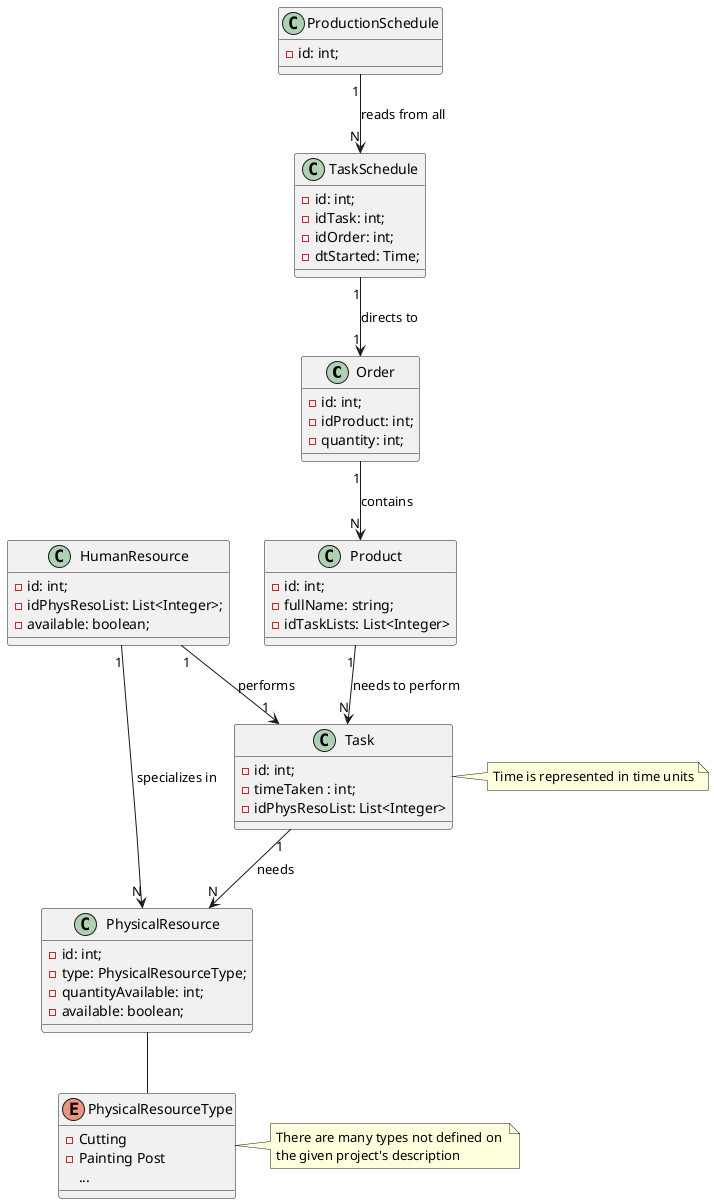 @startuml
class Order {
    - id: int;
    - idProduct: int;
    - quantity: int;
}

class Product {
    - id: int;
    - fullName: string;
    - idTaskLists: List<Integer>
}

class Task {
    - id: int;
    - timeTaken : int;
    - idPhysResoList: List<Integer>
}

class PhysicalResource {
    - id: int;
    - type: PhysicalResourceType;
    - quantityAvailable: int;
     - available: boolean;
}

enum PhysicalResourceType{
    - Cutting
    - Painting Post
    ...
}

class HumanResource {
    - id: int;
    - idPhysResoList: List<Integer>;
    - available: boolean;
}

class TaskSchedule {
    - id: int;
    - idTask: int;
    - idOrder: int;
    - dtStarted: Time;
}

class ProductionSchedule{
    - id: int;
}

note right of Task
    Time is represented in time units
end note

note right of PhysicalResourceType
    There are many types not defined on 
    the given project's description
end note

ProductionSchedule "1" --> "N" TaskSchedule: reads from all

TaskSchedule "1" --> "1" Order: directs to

Order "1" --> "N" Product: contains

Product "1" --> "N" Task: needs to perform

HumanResource "1" --> "N" PhysicalResource: specializes in
HumanResource "1" --> "1" Task: performs

Task "1" --> "N" PhysicalResource: needs

PhysicalResource -- PhysicalResourceType

@enduml
